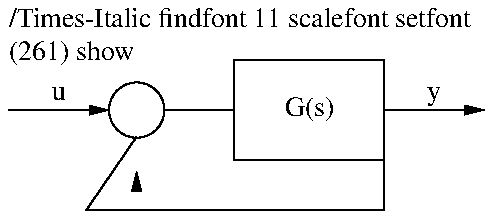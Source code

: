 .PS
  command "/Times-Italic findfont 11 scalefont setfont"
  arrow "u" above
S: circle rad 10/72.27  # 10 pt
  line right 0.35
G: box "G(s)"
  arrow "y" above
  line down G.ht from last arrow then left last arrow.c.x-S.x then to S.s
  move down 0.05 left 0.15; ""
  command "(\261) show"
  arrow <- down 0.1 from S.s
.PE
